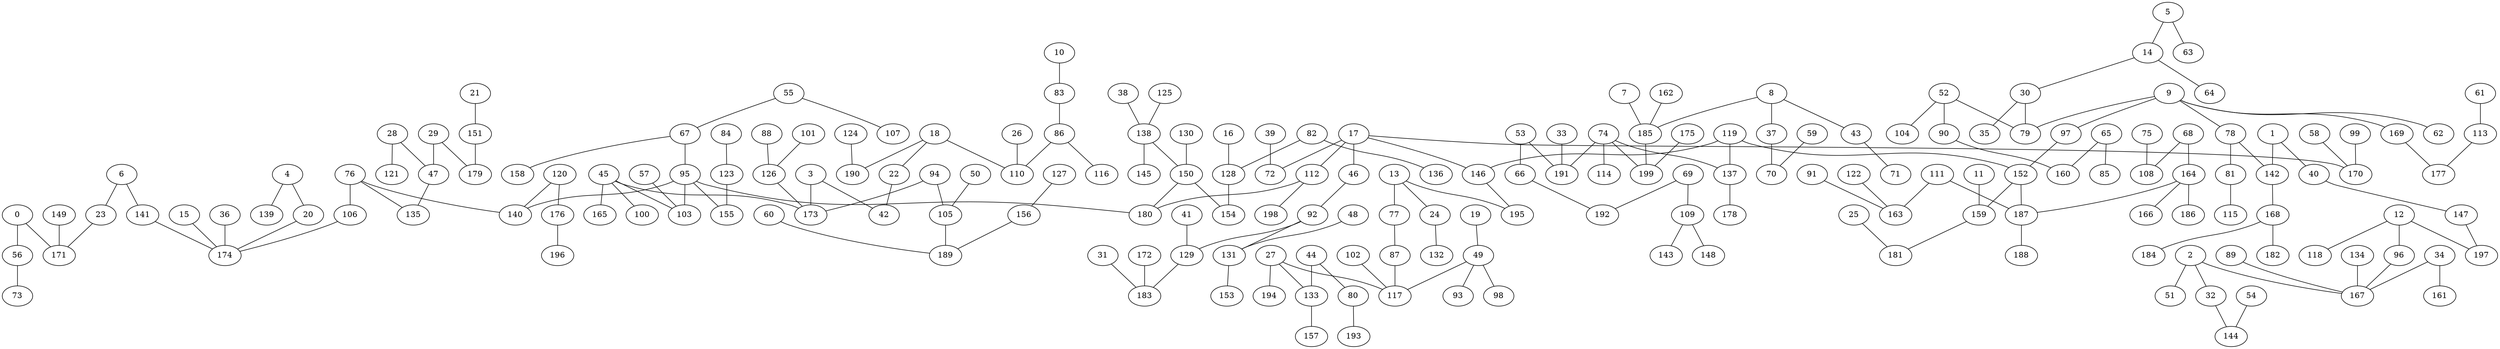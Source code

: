 graph grafoGeografico_200_30_KruskalI  {
0;
1;
2;
3;
4;
5;
6;
7;
8;
9;
10;
11;
12;
13;
14;
15;
16;
17;
18;
19;
20;
21;
22;
23;
24;
25;
26;
27;
28;
29;
30;
31;
32;
33;
34;
35;
36;
37;
38;
39;
40;
41;
42;
43;
44;
45;
46;
47;
48;
49;
50;
51;
52;
53;
54;
55;
56;
57;
58;
59;
60;
61;
62;
63;
64;
65;
66;
67;
68;
69;
70;
71;
72;
73;
74;
75;
76;
77;
78;
79;
80;
81;
82;
83;
84;
85;
86;
87;
88;
89;
90;
91;
92;
93;
94;
95;
96;
97;
98;
99;
100;
101;
102;
103;
104;
105;
106;
107;
108;
109;
110;
111;
112;
113;
114;
115;
116;
117;
118;
119;
120;
121;
122;
123;
124;
125;
126;
127;
128;
129;
130;
131;
132;
133;
134;
135;
136;
137;
138;
139;
140;
141;
142;
143;
144;
145;
146;
147;
148;
149;
150;
151;
152;
153;
154;
155;
156;
157;
158;
159;
160;
161;
162;
163;
164;
165;
166;
167;
168;
169;
170;
171;
172;
173;
174;
175;
176;
177;
178;
179;
180;
181;
182;
183;
184;
185;
186;
187;
188;
189;
190;
191;
192;
193;
194;
195;
196;
197;
198;
199;
2 -- 51;
134 -- 167;
162 -- 185;
52 -- 104;
109 -- 143;
82 -- 136;
16 -- 128;
19 -- 49;
27 -- 194;
49 -- 93;
151 -- 179;
172 -- 183;
41 -- 129;
49 -- 98;
49 -- 117;
88 -- 126;
175 -- 199;
8 -- 43;
9 -- 62;
13 -- 24;
18 -- 190;
55 -- 67;
65 -- 85;
68 -- 164;
102 -- 117;
21 -- 151;
27 -- 117;
39 -- 72;
69 -- 192;
74 -- 114;
82 -- 128;
84 -- 123;
109 -- 148;
130 -- 150;
156 -- 189;
164 -- 187;
4 -- 139;
8 -- 37;
9 -- 169;
15 -- 174;
17 -- 72;
31 -- 183;
32 -- 144;
34 -- 167;
38 -- 138;
44 -- 80;
44 -- 133;
52 -- 79;
54 -- 144;
55 -- 107;
56 -- 73;
74 -- 191;
78 -- 81;
86 -- 110;
92 -- 129;
95 -- 155;
99 -- 170;
113 -- 177;
119 -- 146;
119 -- 152;
122 -- 163;
125 -- 138;
127 -- 156;
137 -- 178;
138 -- 145;
138 -- 150;
149 -- 171;
150 -- 154;
150 -- 180;
164 -- 186;
168 -- 182;
168 -- 184;
8 -- 185;
10 -- 83;
11 -- 159;
12 -- 118;
12 -- 197;
13 -- 195;
14 -- 64;
17 -- 46;
17 -- 112;
17 -- 170;
23 -- 171;
24 -- 132;
25 -- 181;
28 -- 47;
29 -- 47;
37 -- 70;
45 -- 100;
46 -- 92;
53 -- 66;
58 -- 170;
59 -- 70;
68 -- 108;
75 -- 108;
76 -- 135;
77 -- 87;
87 -- 117;
91 -- 163;
106 -- 174;
111 -- 187;
112 -- 180;
112 -- 198;
124 -- 190;
128 -- 154;
133 -- 157;
159 -- 181;
185 -- 199;
0 -- 171;
2 -- 32;
2 -- 167;
3 -- 42;
3 -- 173;
5 -- 14;
5 -- 63;
6 -- 141;
9 -- 78;
9 -- 79;
9 -- 97;
13 -- 77;
14 -- 30;
17 -- 146;
18 -- 22;
18 -- 110;
22 -- 42;
27 -- 133;
28 -- 121;
29 -- 179;
40 -- 147;
43 -- 71;
45 -- 103;
45 -- 165;
47 -- 135;
52 -- 90;
53 -- 191;
57 -- 103;
65 -- 160;
66 -- 192;
74 -- 137;
74 -- 199;
80 -- 193;
86 -- 116;
92 -- 131;
94 -- 173;
95 -- 103;
95 -- 180;
119 -- 137;
120 -- 140;
120 -- 176;
123 -- 155;
126 -- 173;
129 -- 183;
131 -- 153;
142 -- 168;
169 -- 177;
176 -- 196;
0 -- 56;
1 -- 40;
1 -- 142;
4 -- 20;
6 -- 23;
7 -- 185;
12 -- 96;
20 -- 174;
26 -- 110;
30 -- 35;
30 -- 79;
33 -- 191;
34 -- 161;
36 -- 174;
45 -- 173;
48 -- 131;
50 -- 105;
60 -- 189;
61 -- 113;
67 -- 95;
67 -- 158;
69 -- 109;
76 -- 106;
76 -- 140;
78 -- 142;
81 -- 115;
83 -- 86;
89 -- 167;
90 -- 160;
94 -- 105;
95 -- 140;
96 -- 167;
97 -- 152;
101 -- 126;
105 -- 189;
111 -- 163;
141 -- 174;
146 -- 195;
147 -- 197;
152 -- 159;
152 -- 187;
164 -- 166;
187 -- 188;
}